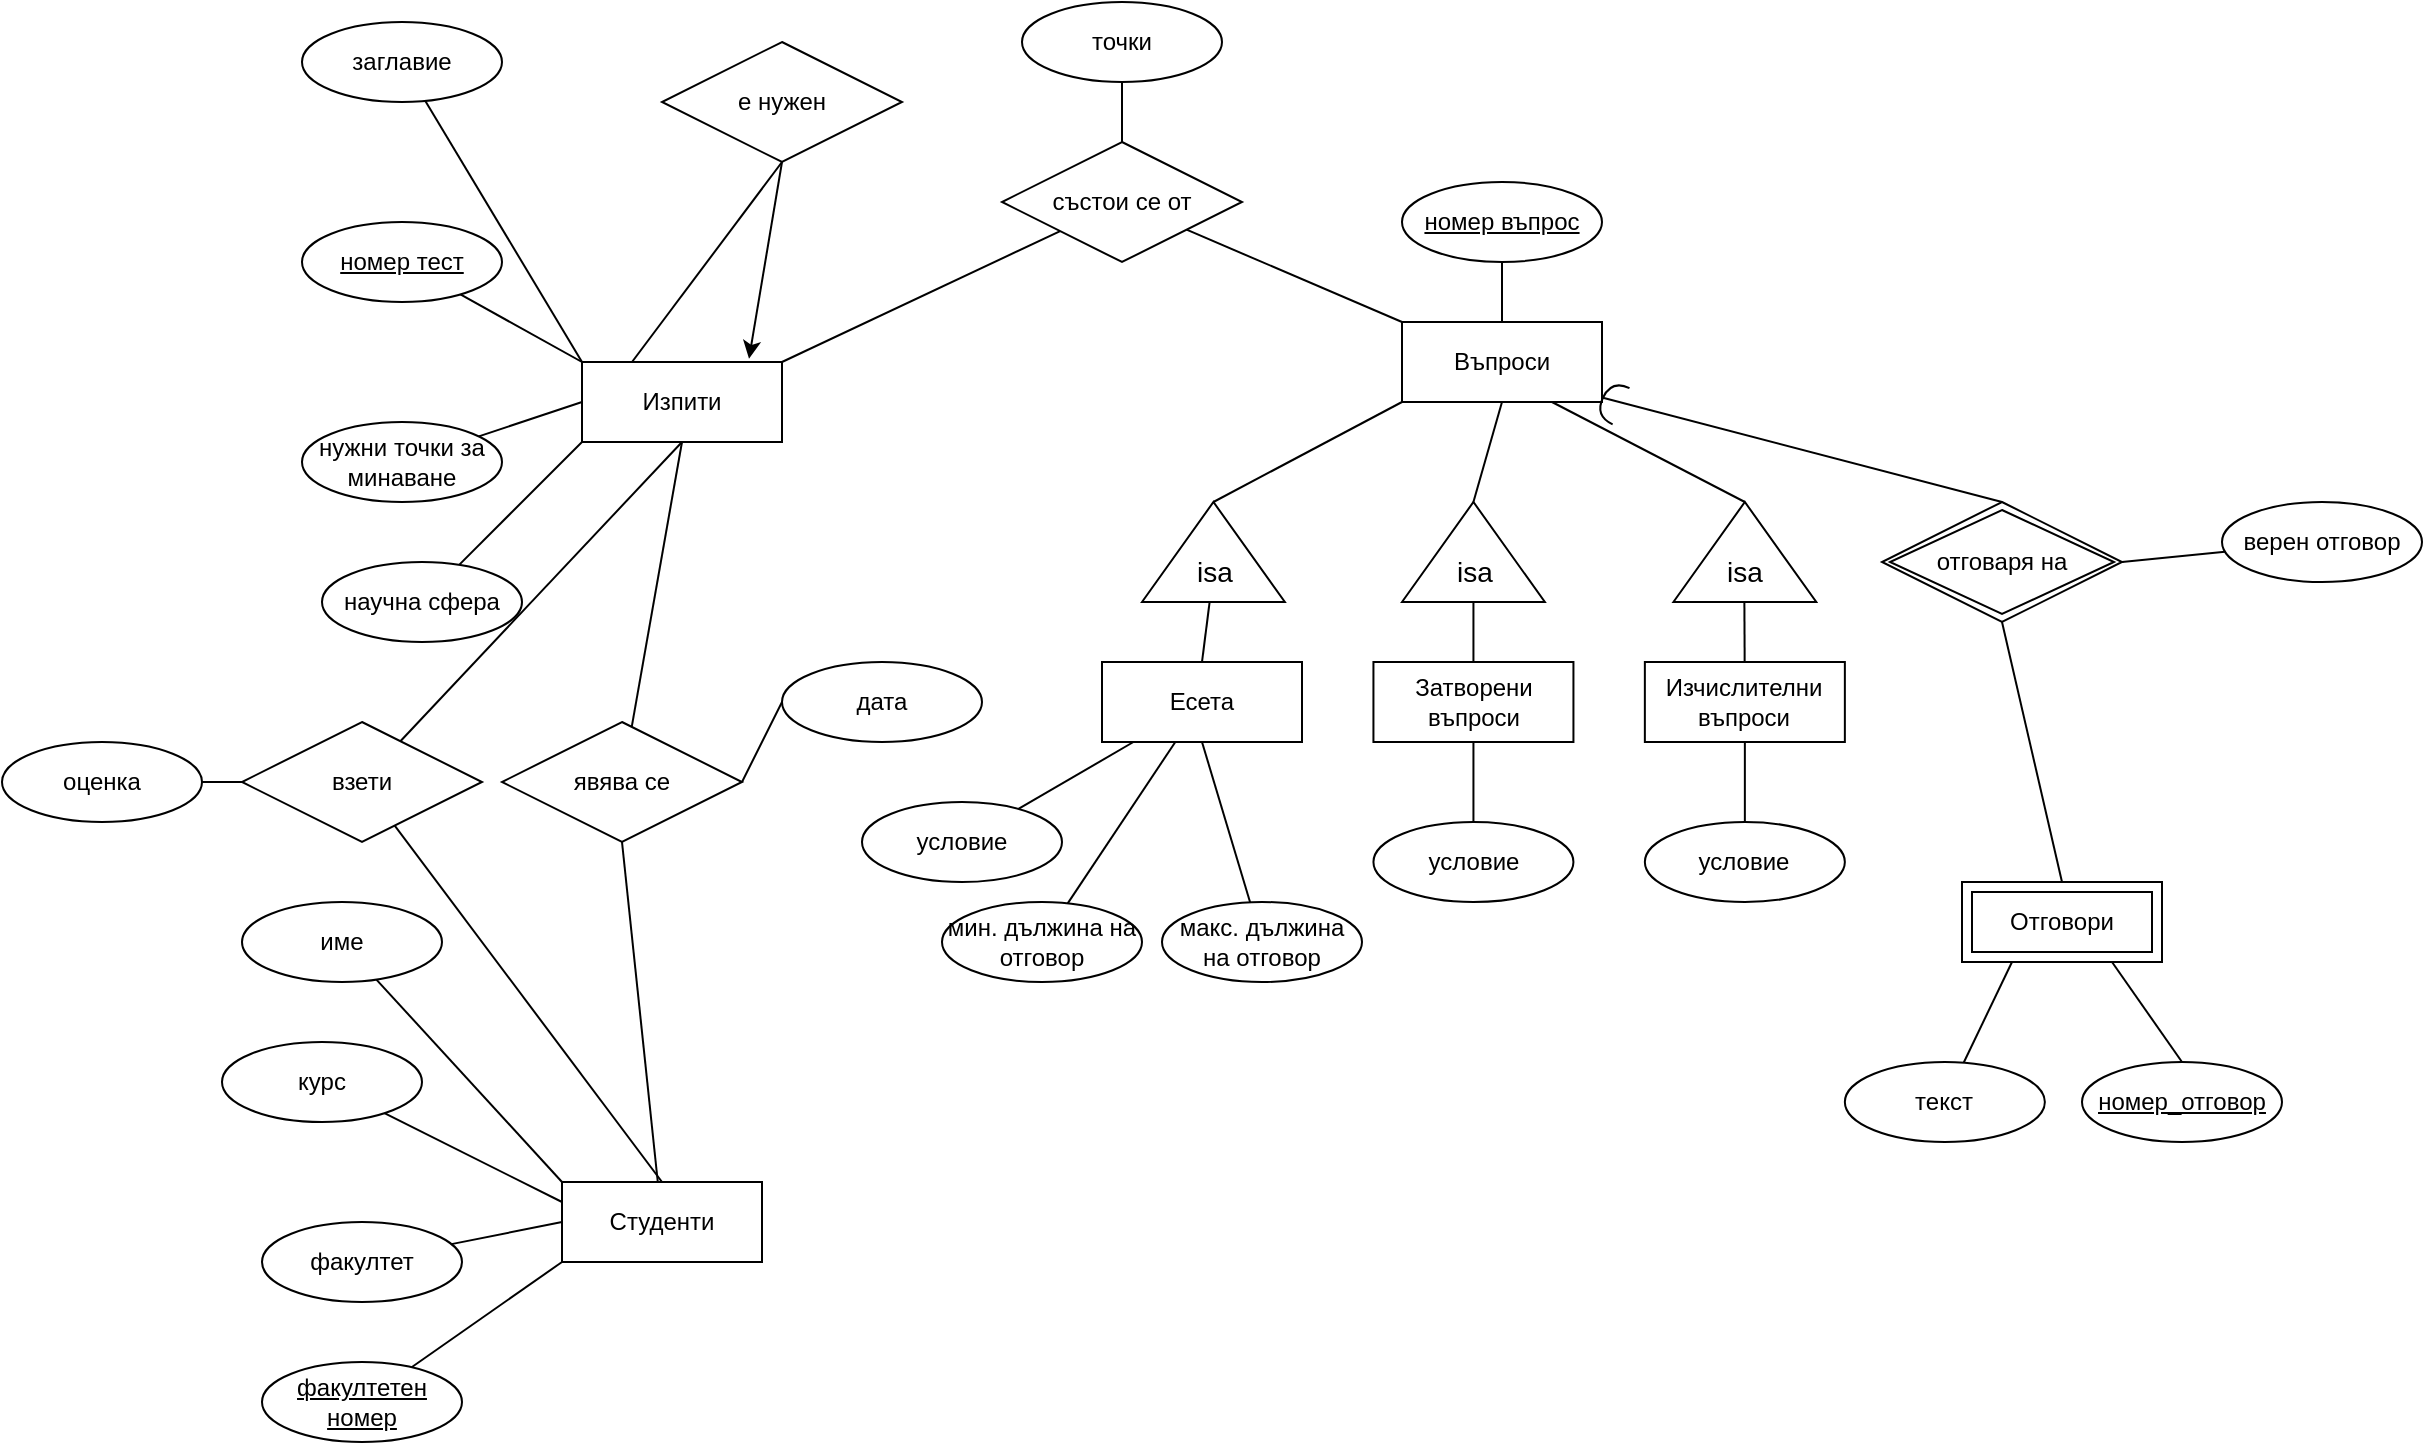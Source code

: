 <mxfile>
    <diagram id="wLHZ8HHXR0ew0ySeew0h" name="Page-1">
        <mxGraphModel dx="1949" dy="1708" grid="1" gridSize="10" guides="1" tooltips="1" connect="1" arrows="1" fold="1" page="1" pageScale="1" pageWidth="850" pageHeight="1100" math="0" shadow="0">
            <root>
                <mxCell id="0"/>
                <mxCell id="1" parent="0"/>
                <mxCell id="2" value="Изпити" style="whiteSpace=wrap;html=1;align=center;" parent="1" vertex="1">
                    <mxGeometry x="50" y="160" width="100" height="40" as="geometry"/>
                </mxCell>
                <mxCell id="35" style="edgeStyle=none;html=1;entryX=0.5;entryY=1;entryDx=0;entryDy=0;endArrow=none;endFill=0;" parent="1" source="3" target="34" edge="1">
                    <mxGeometry relative="1" as="geometry"/>
                </mxCell>
                <mxCell id="3" value="Въпроси" style="whiteSpace=wrap;html=1;align=center;" parent="1" vertex="1">
                    <mxGeometry x="460" y="140" width="100" height="40" as="geometry"/>
                </mxCell>
                <mxCell id="57" style="edgeStyle=none;html=1;entryX=0.5;entryY=1;entryDx=0;entryDy=0;endArrow=none;endFill=0;" parent="1" source="5" target="56" edge="1">
                    <mxGeometry relative="1" as="geometry"/>
                </mxCell>
                <mxCell id="5" value="Студенти" style="whiteSpace=wrap;html=1;align=center;" parent="1" vertex="1">
                    <mxGeometry x="40" y="570" width="100" height="40" as="geometry"/>
                </mxCell>
                <mxCell id="6" value="Есета" style="whiteSpace=wrap;html=1;align=center;" parent="1" vertex="1">
                    <mxGeometry x="310" y="310" width="100" height="40" as="geometry"/>
                </mxCell>
                <mxCell id="18" style="edgeStyle=none;html=1;endArrow=none;endFill=0;" parent="1" source="7" target="14" edge="1">
                    <mxGeometry relative="1" as="geometry"/>
                </mxCell>
                <mxCell id="7" value="Затворени въпроси" style="whiteSpace=wrap;html=1;align=center;" parent="1" vertex="1">
                    <mxGeometry x="445.72" y="310" width="100" height="40" as="geometry"/>
                </mxCell>
                <mxCell id="21" style="edgeStyle=none;html=1;entryX=0.494;entryY=1;entryDx=0;entryDy=0;entryPerimeter=0;endArrow=none;endFill=0;" parent="1" source="8" target="17" edge="1">
                    <mxGeometry relative="1" as="geometry"/>
                </mxCell>
                <mxCell id="8" value="Изчислителни въпроси" style="whiteSpace=wrap;html=1;align=center;" parent="1" vertex="1">
                    <mxGeometry x="581.43" y="310" width="100" height="40" as="geometry"/>
                </mxCell>
                <mxCell id="9" value="" style="group" parent="1" vertex="1" connectable="0">
                    <mxGeometry x="330" y="230" width="71.43" height="50" as="geometry"/>
                </mxCell>
                <mxCell id="10" value="" style="verticalLabelPosition=bottom;verticalAlign=top;html=1;shape=mxgraph.basic.acute_triangle;dx=0.5;rounded=0;shadow=0;glass=0;labelBackgroundColor=none;labelBorderColor=none;sketch=0;strokeColor=default;fontFamily=Helvetica;fontSize=14;fillColor=none;" parent="9" vertex="1">
                    <mxGeometry width="71.43" height="50" as="geometry"/>
                </mxCell>
                <mxCell id="11" value="isa" style="text;html=1;align=center;verticalAlign=middle;resizable=0;points=[];autosize=1;strokeColor=none;fillColor=none;fontSize=14;fontFamily=Helvetica;" parent="9" vertex="1">
                    <mxGeometry x="15.72" y="20" width="40" height="30" as="geometry"/>
                </mxCell>
                <mxCell id="12" value="" style="group" parent="1" vertex="1" connectable="0">
                    <mxGeometry x="460" y="230" width="71.43" height="50" as="geometry"/>
                </mxCell>
                <mxCell id="13" value="" style="verticalLabelPosition=bottom;verticalAlign=top;html=1;shape=mxgraph.basic.acute_triangle;dx=0.5;rounded=0;shadow=0;glass=0;labelBackgroundColor=none;labelBorderColor=none;sketch=0;strokeColor=default;fontFamily=Helvetica;fontSize=14;fillColor=none;" parent="12" vertex="1">
                    <mxGeometry width="71.43" height="50" as="geometry"/>
                </mxCell>
                <mxCell id="14" value="isa" style="text;html=1;align=center;verticalAlign=middle;resizable=0;points=[];autosize=1;strokeColor=none;fillColor=none;fontSize=14;fontFamily=Helvetica;" parent="12" vertex="1">
                    <mxGeometry x="15.72" y="20" width="40" height="30" as="geometry"/>
                </mxCell>
                <mxCell id="15" value="" style="group" parent="1" vertex="1" connectable="0">
                    <mxGeometry x="595.71" y="230" width="71.43" height="50" as="geometry"/>
                </mxCell>
                <mxCell id="16" value="" style="verticalLabelPosition=bottom;verticalAlign=top;html=1;shape=mxgraph.basic.acute_triangle;dx=0.5;rounded=0;shadow=0;glass=0;labelBackgroundColor=none;labelBorderColor=none;sketch=0;strokeColor=default;fontFamily=Helvetica;fontSize=14;fillColor=none;" parent="15" vertex="1">
                    <mxGeometry width="71.43" height="50" as="geometry"/>
                </mxCell>
                <mxCell id="17" value="isa" style="text;html=1;align=center;verticalAlign=middle;resizable=0;points=[];autosize=1;strokeColor=none;fillColor=none;fontSize=14;fontFamily=Helvetica;" parent="15" vertex="1">
                    <mxGeometry x="15.72" y="20" width="40" height="30" as="geometry"/>
                </mxCell>
                <mxCell id="20" style="edgeStyle=none;html=1;entryX=0.5;entryY=0;entryDx=0;entryDy=0;endArrow=none;endFill=0;" parent="1" source="11" target="6" edge="1">
                    <mxGeometry relative="1" as="geometry"/>
                </mxCell>
                <mxCell id="22" style="edgeStyle=none;html=1;exitX=0;exitY=0;exitDx=35.715;exitDy=0;exitPerimeter=0;entryX=0;entryY=1;entryDx=0;entryDy=0;endArrow=none;endFill=0;" parent="1" source="10" target="3" edge="1">
                    <mxGeometry relative="1" as="geometry"/>
                </mxCell>
                <mxCell id="23" style="edgeStyle=none;html=1;exitX=0;exitY=0;exitDx=35.715;exitDy=0;exitPerimeter=0;entryX=0.5;entryY=1;entryDx=0;entryDy=0;endArrow=none;endFill=0;" parent="1" source="13" target="3" edge="1">
                    <mxGeometry relative="1" as="geometry"/>
                </mxCell>
                <mxCell id="24" style="edgeStyle=none;html=1;exitX=0;exitY=0;exitDx=35.715;exitDy=0;exitPerimeter=0;entryX=0.75;entryY=1;entryDx=0;entryDy=0;endArrow=none;endFill=0;" parent="1" source="16" target="3" edge="1">
                    <mxGeometry relative="1" as="geometry"/>
                </mxCell>
                <mxCell id="31" style="edgeStyle=none;html=1;entryX=0;entryY=0;entryDx=0;entryDy=0;endArrow=none;endFill=0;" parent="1" source="26" target="2" edge="1">
                    <mxGeometry relative="1" as="geometry"/>
                </mxCell>
                <mxCell id="26" value="заглавие" style="ellipse;whiteSpace=wrap;html=1;align=center;" parent="1" vertex="1">
                    <mxGeometry x="-90" y="-10" width="100" height="40" as="geometry"/>
                </mxCell>
                <mxCell id="30" style="edgeStyle=none;html=1;entryX=0;entryY=0;entryDx=0;entryDy=0;endArrow=none;endFill=0;" parent="1" source="27" target="2" edge="1">
                    <mxGeometry relative="1" as="geometry"/>
                </mxCell>
                <mxCell id="27" value="номер тест" style="ellipse;whiteSpace=wrap;html=1;align=center;fontStyle=4;" parent="1" vertex="1">
                    <mxGeometry x="-90" y="90" width="100" height="40" as="geometry"/>
                </mxCell>
                <mxCell id="32" style="edgeStyle=none;html=1;entryX=0;entryY=0.5;entryDx=0;entryDy=0;endArrow=none;endFill=0;" parent="1" source="28" target="2" edge="1">
                    <mxGeometry relative="1" as="geometry"/>
                </mxCell>
                <mxCell id="28" value="нужни точки за минаване" style="ellipse;whiteSpace=wrap;html=1;align=center;" parent="1" vertex="1">
                    <mxGeometry x="-90" y="190" width="100" height="40" as="geometry"/>
                </mxCell>
                <mxCell id="33" style="edgeStyle=none;html=1;entryX=0;entryY=1;entryDx=0;entryDy=0;endArrow=none;endFill=0;" parent="1" source="29" target="2" edge="1">
                    <mxGeometry relative="1" as="geometry"/>
                </mxCell>
                <mxCell id="29" value="научна сфера" style="ellipse;whiteSpace=wrap;html=1;align=center;" parent="1" vertex="1">
                    <mxGeometry x="-80" y="260" width="100" height="40" as="geometry"/>
                </mxCell>
                <mxCell id="34" value="номер въпрос" style="ellipse;whiteSpace=wrap;html=1;align=center;fontStyle=4;" parent="1" vertex="1">
                    <mxGeometry x="460" y="70" width="100" height="40" as="geometry"/>
                </mxCell>
                <mxCell id="38" style="edgeStyle=none;html=1;entryX=0.5;entryY=0;entryDx=0;entryDy=0;endArrow=none;endFill=0;exitX=0.5;exitY=1;exitDx=0;exitDy=0;" parent="1" source="90" edge="1">
                    <mxGeometry relative="1" as="geometry">
                        <mxPoint x="765.143" y="287.429" as="sourcePoint"/>
                        <mxPoint x="790" y="420" as="targetPoint"/>
                    </mxGeometry>
                </mxCell>
                <mxCell id="82" style="edgeStyle=none;html=1;endArrow=none;endFill=0;exitX=1;exitY=0.5;exitDx=0;exitDy=0;" parent="1" source="90" target="81" edge="1">
                    <mxGeometry relative="1" as="geometry">
                        <mxPoint x="813.178" y="256.589" as="sourcePoint"/>
                    </mxGeometry>
                </mxCell>
                <mxCell id="39" value="" style="shape=requiredInterface;html=1;verticalLabelPosition=bottom;sketch=0;rotation=-155;" parent="1" vertex="1">
                    <mxGeometry x="560" y="170" width="10" height="20" as="geometry"/>
                </mxCell>
                <mxCell id="40" value="" style="endArrow=none;html=1;rounded=0;entryX=1;entryY=0.5;entryDx=0;entryDy=0;entryPerimeter=0;exitX=0.5;exitY=0;exitDx=0;exitDy=0;" parent="1" source="90" target="39" edge="1">
                    <mxGeometry relative="1" as="geometry">
                        <mxPoint x="760" y="230" as="sourcePoint"/>
                        <mxPoint x="750" y="150" as="targetPoint"/>
                    </mxGeometry>
                </mxCell>
                <mxCell id="46" style="edgeStyle=none;html=1;entryX=0.25;entryY=1;entryDx=0;entryDy=0;endArrow=none;endFill=0;" parent="1" source="44" target="89" edge="1">
                    <mxGeometry relative="1" as="geometry">
                        <mxPoint x="765" y="460" as="targetPoint"/>
                    </mxGeometry>
                </mxCell>
                <mxCell id="44" value="текст" style="ellipse;whiteSpace=wrap;html=1;align=center;" parent="1" vertex="1">
                    <mxGeometry x="681.43" y="510" width="100" height="40" as="geometry"/>
                </mxCell>
                <mxCell id="47" style="edgeStyle=none;html=1;entryX=0.75;entryY=1;entryDx=0;entryDy=0;endArrow=none;endFill=0;exitX=0.5;exitY=0;exitDx=0;exitDy=0;" parent="1" source="88" target="89" edge="1">
                    <mxGeometry relative="1" as="geometry">
                        <mxPoint x="840.194" y="510.388" as="sourcePoint"/>
                        <mxPoint x="815" y="460" as="targetPoint"/>
                    </mxGeometry>
                </mxCell>
                <mxCell id="52" style="edgeStyle=none;html=1;entryX=0;entryY=0;entryDx=0;entryDy=0;endArrow=none;endFill=0;" parent="1" source="48" target="5" edge="1">
                    <mxGeometry relative="1" as="geometry"/>
                </mxCell>
                <mxCell id="48" value="име" style="ellipse;whiteSpace=wrap;html=1;align=center;" parent="1" vertex="1">
                    <mxGeometry x="-120" y="430" width="100" height="40" as="geometry"/>
                </mxCell>
                <mxCell id="53" style="edgeStyle=none;html=1;entryX=0;entryY=0.25;entryDx=0;entryDy=0;endArrow=none;endFill=0;" parent="1" source="49" target="5" edge="1">
                    <mxGeometry relative="1" as="geometry"/>
                </mxCell>
                <mxCell id="49" value="курс" style="ellipse;whiteSpace=wrap;html=1;align=center;" parent="1" vertex="1">
                    <mxGeometry x="-130" y="500" width="100" height="40" as="geometry"/>
                </mxCell>
                <mxCell id="54" style="edgeStyle=none;html=1;entryX=0;entryY=0.5;entryDx=0;entryDy=0;endArrow=none;endFill=0;" parent="1" source="50" target="5" edge="1">
                    <mxGeometry relative="1" as="geometry"/>
                </mxCell>
                <mxCell id="50" value="факултет" style="ellipse;whiteSpace=wrap;html=1;align=center;" parent="1" vertex="1">
                    <mxGeometry x="-110" y="590" width="100" height="40" as="geometry"/>
                </mxCell>
                <mxCell id="55" style="edgeStyle=none;html=1;entryX=0;entryY=1;entryDx=0;entryDy=0;endArrow=none;endFill=0;" parent="1" source="51" target="5" edge="1">
                    <mxGeometry relative="1" as="geometry"/>
                </mxCell>
                <mxCell id="51" value="факултетен номер" style="ellipse;whiteSpace=wrap;html=1;align=center;fontStyle=4;" parent="1" vertex="1">
                    <mxGeometry x="-110" y="660" width="100" height="40" as="geometry"/>
                </mxCell>
                <mxCell id="58" style="edgeStyle=none;html=1;entryX=0.5;entryY=1;entryDx=0;entryDy=0;endArrow=none;endFill=0;" parent="1" source="56" target="2" edge="1">
                    <mxGeometry relative="1" as="geometry"/>
                </mxCell>
                <mxCell id="87" style="edgeStyle=none;html=1;entryX=0;entryY=0.5;entryDx=0;entryDy=0;endArrow=none;endFill=0;exitX=1;exitY=0.5;exitDx=0;exitDy=0;" parent="1" source="56" target="86" edge="1">
                    <mxGeometry relative="1" as="geometry"/>
                </mxCell>
                <mxCell id="56" value="явява се" style="shape=rhombus;perimeter=rhombusPerimeter;whiteSpace=wrap;html=1;align=center;" parent="1" vertex="1">
                    <mxGeometry x="10" y="340" width="120" height="60" as="geometry"/>
                </mxCell>
                <mxCell id="60" style="edgeStyle=none;html=1;entryX=1;entryY=0;entryDx=0;entryDy=0;endArrow=none;endFill=0;" parent="1" source="59" target="2" edge="1">
                    <mxGeometry relative="1" as="geometry"/>
                </mxCell>
                <mxCell id="61" style="edgeStyle=none;html=1;entryX=0;entryY=0;entryDx=0;entryDy=0;endArrow=none;endFill=0;" parent="1" source="59" target="3" edge="1">
                    <mxGeometry relative="1" as="geometry"/>
                </mxCell>
                <mxCell id="59" value="състои се от" style="shape=rhombus;perimeter=rhombusPerimeter;whiteSpace=wrap;html=1;align=center;" parent="1" vertex="1">
                    <mxGeometry x="260" y="50" width="120" height="60" as="geometry"/>
                </mxCell>
                <mxCell id="63" style="edgeStyle=none;html=1;entryX=0.5;entryY=0;entryDx=0;entryDy=0;endArrow=none;endFill=0;" parent="1" source="62" target="59" edge="1">
                    <mxGeometry relative="1" as="geometry"/>
                </mxCell>
                <mxCell id="62" value="точки" style="ellipse;whiteSpace=wrap;html=1;align=center;" parent="1" vertex="1">
                    <mxGeometry x="270" y="-20" width="100" height="40" as="geometry"/>
                </mxCell>
                <mxCell id="65" style="edgeStyle=none;html=1;endArrow=none;endFill=0;" parent="1" source="64" target="7" edge="1">
                    <mxGeometry relative="1" as="geometry"/>
                </mxCell>
                <mxCell id="64" value="условие" style="ellipse;whiteSpace=wrap;html=1;align=center;" parent="1" vertex="1">
                    <mxGeometry x="445.72" y="390" width="100" height="40" as="geometry"/>
                </mxCell>
                <mxCell id="67" style="edgeStyle=none;html=1;endArrow=none;endFill=0;" parent="1" source="66" target="8" edge="1">
                    <mxGeometry relative="1" as="geometry"/>
                </mxCell>
                <mxCell id="66" value="условие" style="ellipse;whiteSpace=wrap;html=1;align=center;" parent="1" vertex="1">
                    <mxGeometry x="581.43" y="390" width="100" height="40" as="geometry"/>
                </mxCell>
                <mxCell id="69" style="edgeStyle=none;html=1;endArrow=none;endFill=0;" parent="1" source="68" target="6" edge="1">
                    <mxGeometry relative="1" as="geometry"/>
                </mxCell>
                <mxCell id="68" value="условие" style="ellipse;whiteSpace=wrap;html=1;align=center;" parent="1" vertex="1">
                    <mxGeometry x="190" y="380" width="100" height="40" as="geometry"/>
                </mxCell>
                <mxCell id="72" style="edgeStyle=none;html=1;endArrow=none;endFill=0;" parent="1" source="70" target="6" edge="1">
                    <mxGeometry relative="1" as="geometry"/>
                </mxCell>
                <mxCell id="70" value="мин. дължина на отговор" style="ellipse;whiteSpace=wrap;html=1;align=center;" parent="1" vertex="1">
                    <mxGeometry x="230" y="430" width="100" height="40" as="geometry"/>
                </mxCell>
                <mxCell id="74" style="edgeStyle=none;html=1;entryX=0.5;entryY=1;entryDx=0;entryDy=0;endArrow=none;endFill=0;" parent="1" source="73" target="6" edge="1">
                    <mxGeometry relative="1" as="geometry"/>
                </mxCell>
                <mxCell id="73" value="макс. дължина на отговор" style="ellipse;whiteSpace=wrap;html=1;align=center;" parent="1" vertex="1">
                    <mxGeometry x="340" y="430" width="100" height="40" as="geometry"/>
                </mxCell>
                <mxCell id="76" style="edgeStyle=none;html=1;entryX=0.25;entryY=0;entryDx=0;entryDy=0;endArrow=none;endFill=0;exitX=0.5;exitY=1;exitDx=0;exitDy=0;" parent="1" source="75" target="2" edge="1">
                    <mxGeometry relative="1" as="geometry"/>
                </mxCell>
                <mxCell id="77" style="edgeStyle=none;html=1;entryX=0.835;entryY=-0.041;entryDx=0;entryDy=0;entryPerimeter=0;endArrow=classic;endFill=1;exitX=0.5;exitY=1;exitDx=0;exitDy=0;" parent="1" source="75" target="2" edge="1">
                    <mxGeometry relative="1" as="geometry"/>
                </mxCell>
                <mxCell id="75" value="е нужен" style="shape=rhombus;perimeter=rhombusPerimeter;whiteSpace=wrap;html=1;align=center;" parent="1" vertex="1">
                    <mxGeometry x="90" width="120" height="60" as="geometry"/>
                </mxCell>
                <mxCell id="79" style="edgeStyle=none;html=1;entryX=0.5;entryY=0;entryDx=0;entryDy=0;endArrow=none;endFill=0;" parent="1" source="78" target="5" edge="1">
                    <mxGeometry relative="1" as="geometry"/>
                </mxCell>
                <mxCell id="80" style="edgeStyle=none;html=1;entryX=0.5;entryY=1;entryDx=0;entryDy=0;endArrow=none;endFill=0;" parent="1" source="78" target="2" edge="1">
                    <mxGeometry relative="1" as="geometry"/>
                </mxCell>
                <mxCell id="78" value="взети" style="shape=rhombus;perimeter=rhombusPerimeter;whiteSpace=wrap;html=1;align=center;" parent="1" vertex="1">
                    <mxGeometry x="-120" y="340" width="120" height="60" as="geometry"/>
                </mxCell>
                <mxCell id="81" value="верен отговор" style="ellipse;whiteSpace=wrap;html=1;align=center;" parent="1" vertex="1">
                    <mxGeometry x="870" y="230" width="100" height="40" as="geometry"/>
                </mxCell>
                <mxCell id="85" style="edgeStyle=none;html=1;entryX=0;entryY=0.5;entryDx=0;entryDy=0;endArrow=none;endFill=0;" parent="1" source="83" target="78" edge="1">
                    <mxGeometry relative="1" as="geometry"/>
                </mxCell>
                <mxCell id="83" value="оценка" style="ellipse;whiteSpace=wrap;html=1;align=center;" parent="1" vertex="1">
                    <mxGeometry x="-240" y="350" width="100" height="40" as="geometry"/>
                </mxCell>
                <mxCell id="86" value="дата" style="ellipse;whiteSpace=wrap;html=1;align=center;" parent="1" vertex="1">
                    <mxGeometry x="150" y="310" width="100" height="40" as="geometry"/>
                </mxCell>
                <mxCell id="88" value="&lt;u style=&quot;border-color: var(--border-color);&quot;&gt;номер_отговор&lt;/u&gt;" style="ellipse;whiteSpace=wrap;html=1;align=center;fontStyle=4;" parent="1" vertex="1">
                    <mxGeometry x="800" y="510" width="100" height="40" as="geometry"/>
                </mxCell>
                <mxCell id="89" value="Отговори" style="shape=ext;margin=3;double=1;whiteSpace=wrap;html=1;align=center;" parent="1" vertex="1">
                    <mxGeometry x="740" y="420" width="100" height="40" as="geometry"/>
                </mxCell>
                <mxCell id="90" value="отговаря на" style="shape=rhombus;double=1;perimeter=rhombusPerimeter;whiteSpace=wrap;html=1;align=center;" parent="1" vertex="1">
                    <mxGeometry x="700" y="230" width="120" height="60" as="geometry"/>
                </mxCell>
            </root>
        </mxGraphModel>
    </diagram>
</mxfile>